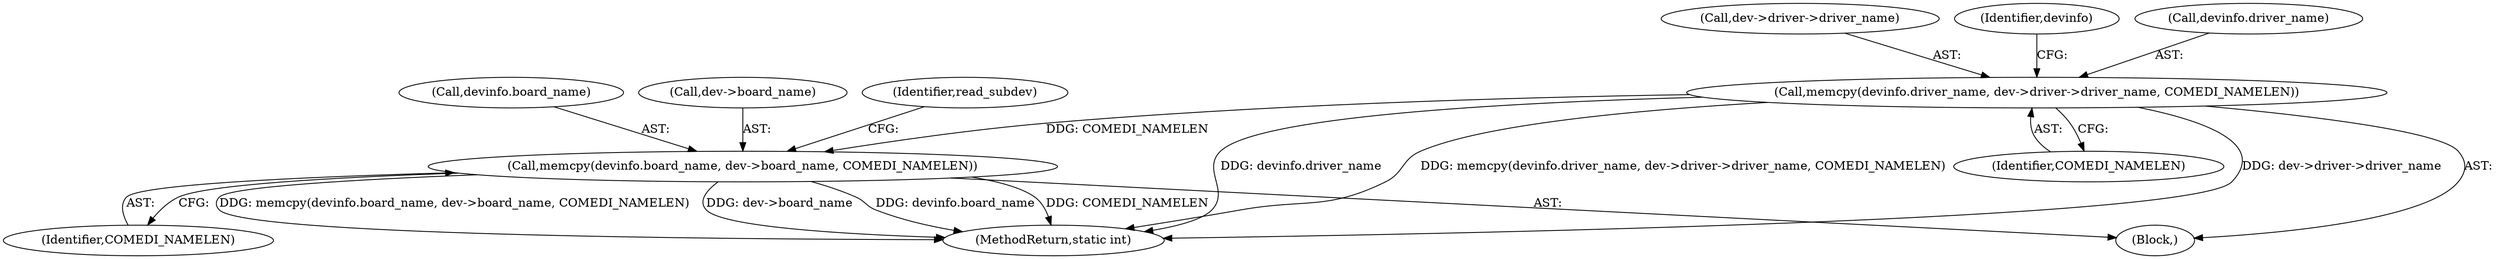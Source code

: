 digraph "0_linux_819cbb120eaec7e014e5abd029260db1ca8c5735@API" {
"1000149" [label="(Call,memcpy(devinfo.driver_name, dev->driver->driver_name, COMEDI_NAMELEN))"];
"1000159" [label="(Call,memcpy(devinfo.board_name, dev->board_name, COMEDI_NAMELEN))"];
"1000153" [label="(Call,dev->driver->driver_name)"];
"1000163" [label="(Call,dev->board_name)"];
"1000168" [label="(Identifier,read_subdev)"];
"1000159" [label="(Call,memcpy(devinfo.board_name, dev->board_name, COMEDI_NAMELEN))"];
"1000161" [label="(Identifier,devinfo)"];
"1000149" [label="(Call,memcpy(devinfo.driver_name, dev->driver->driver_name, COMEDI_NAMELEN))"];
"1000166" [label="(Identifier,COMEDI_NAMELEN)"];
"1000160" [label="(Call,devinfo.board_name)"];
"1000215" [label="(MethodReturn,static int)"];
"1000105" [label="(Block,)"];
"1000150" [label="(Call,devinfo.driver_name)"];
"1000158" [label="(Identifier,COMEDI_NAMELEN)"];
"1000149" -> "1000105"  [label="AST: "];
"1000149" -> "1000158"  [label="CFG: "];
"1000150" -> "1000149"  [label="AST: "];
"1000153" -> "1000149"  [label="AST: "];
"1000158" -> "1000149"  [label="AST: "];
"1000161" -> "1000149"  [label="CFG: "];
"1000149" -> "1000215"  [label="DDG: memcpy(devinfo.driver_name, dev->driver->driver_name, COMEDI_NAMELEN)"];
"1000149" -> "1000215"  [label="DDG: dev->driver->driver_name"];
"1000149" -> "1000215"  [label="DDG: devinfo.driver_name"];
"1000149" -> "1000159"  [label="DDG: COMEDI_NAMELEN"];
"1000159" -> "1000105"  [label="AST: "];
"1000159" -> "1000166"  [label="CFG: "];
"1000160" -> "1000159"  [label="AST: "];
"1000163" -> "1000159"  [label="AST: "];
"1000166" -> "1000159"  [label="AST: "];
"1000168" -> "1000159"  [label="CFG: "];
"1000159" -> "1000215"  [label="DDG: devinfo.board_name"];
"1000159" -> "1000215"  [label="DDG: COMEDI_NAMELEN"];
"1000159" -> "1000215"  [label="DDG: memcpy(devinfo.board_name, dev->board_name, COMEDI_NAMELEN)"];
"1000159" -> "1000215"  [label="DDG: dev->board_name"];
}
